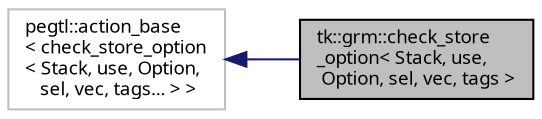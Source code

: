 digraph "tk::grm::check_store_option&lt; Stack, use, Option, sel, vec, tags &gt;"
{
 // INTERACTIVE_SVG=YES
  bgcolor="transparent";
  edge [fontname="sans-serif",fontsize="9",labelfontname="sans-serif",labelfontsize="9"];
  node [fontname="sans-serif",fontsize="9",shape=record];
  rankdir="LR";
  Node1 [label="tk::grm::check_store\l_option\< Stack, use,\l Option, sel, vec, tags \>",height=0.2,width=0.4,color="black", fillcolor="grey75", style="filled", fontcolor="black"];
  Node2 -> Node1 [dir="back",color="midnightblue",fontsize="9",style="solid",fontname="sans-serif"];
  Node2 [label="pegtl::action_base\l\< check_store_option\l\< Stack, use, Option,\l sel, vec, tags... \> \>",height=0.2,width=0.4,color="grey75"];
}

